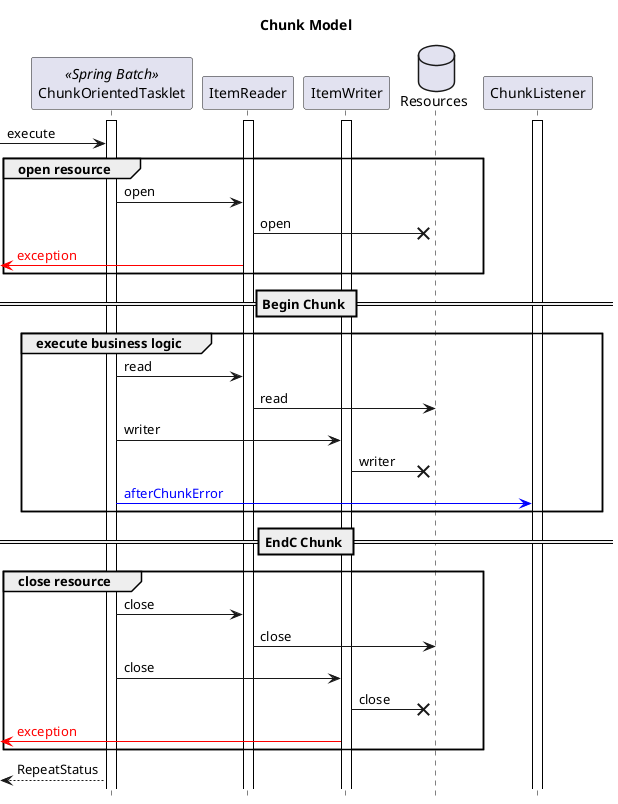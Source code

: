 @startuml

hide footbox

title Chunk Model

participant ChunkOrientedTasklet as chunkTasklet <<Spring Batch>>
participant ItemReader as reader1
participant ItemWriter as writer1
database Resources as resource1
participant ChunkListener

activate chunkTasklet
activate reader1
activate writer1
activate ChunkListener

[->chunkTasklet : execute

group open resource
  chunkTasklet -> reader1 : open
  reader1 -X resource1 : open
  reader1 -[#red]>[ : <font color="red">exception</font>
end

== Begin Chunk ==

group execute business logic
  chunkTasklet -> reader1 : read
  reader1 -> resource1 : read
  chunkTasklet -> writer1 : writer
  writer1 -X resource1 : writer
  chunkTasklet -[#blue]> ChunkListener : <font color="blue">afterChunkError</font>
end

== EndC Chunk ==

group close resource
  chunkTasklet -> reader1 : close
  reader1 -> resource1 : close
  chunkTasklet -> writer1 : close
  writer1 -X resource1 : close
  writer1 -[#red]>[ : <font color="red">exception</font>
end

chunkTasklet -->[ : RepeatStatus

'Set styles such as format and color of each figure
skinparam Note {
  BackgroundColor #b1f8fa
  BorderColor black
}

skinparam Class {
  BorderColor black
  ArrowColor black
}

skinparam Sequence {
  BorderColor black
  ActorBorderColor black
  ArrowColor black
  LifeLineBorderColor black
  BoxLineColor black
  ParticipantBorderColor black
}

skinparam componentStyle uml2

skinparam Component {
  BorderColor black
  ArrowColor black
}

skinparam Interface {
  BorderColor black
  ArrowColor black
}

@enduml
